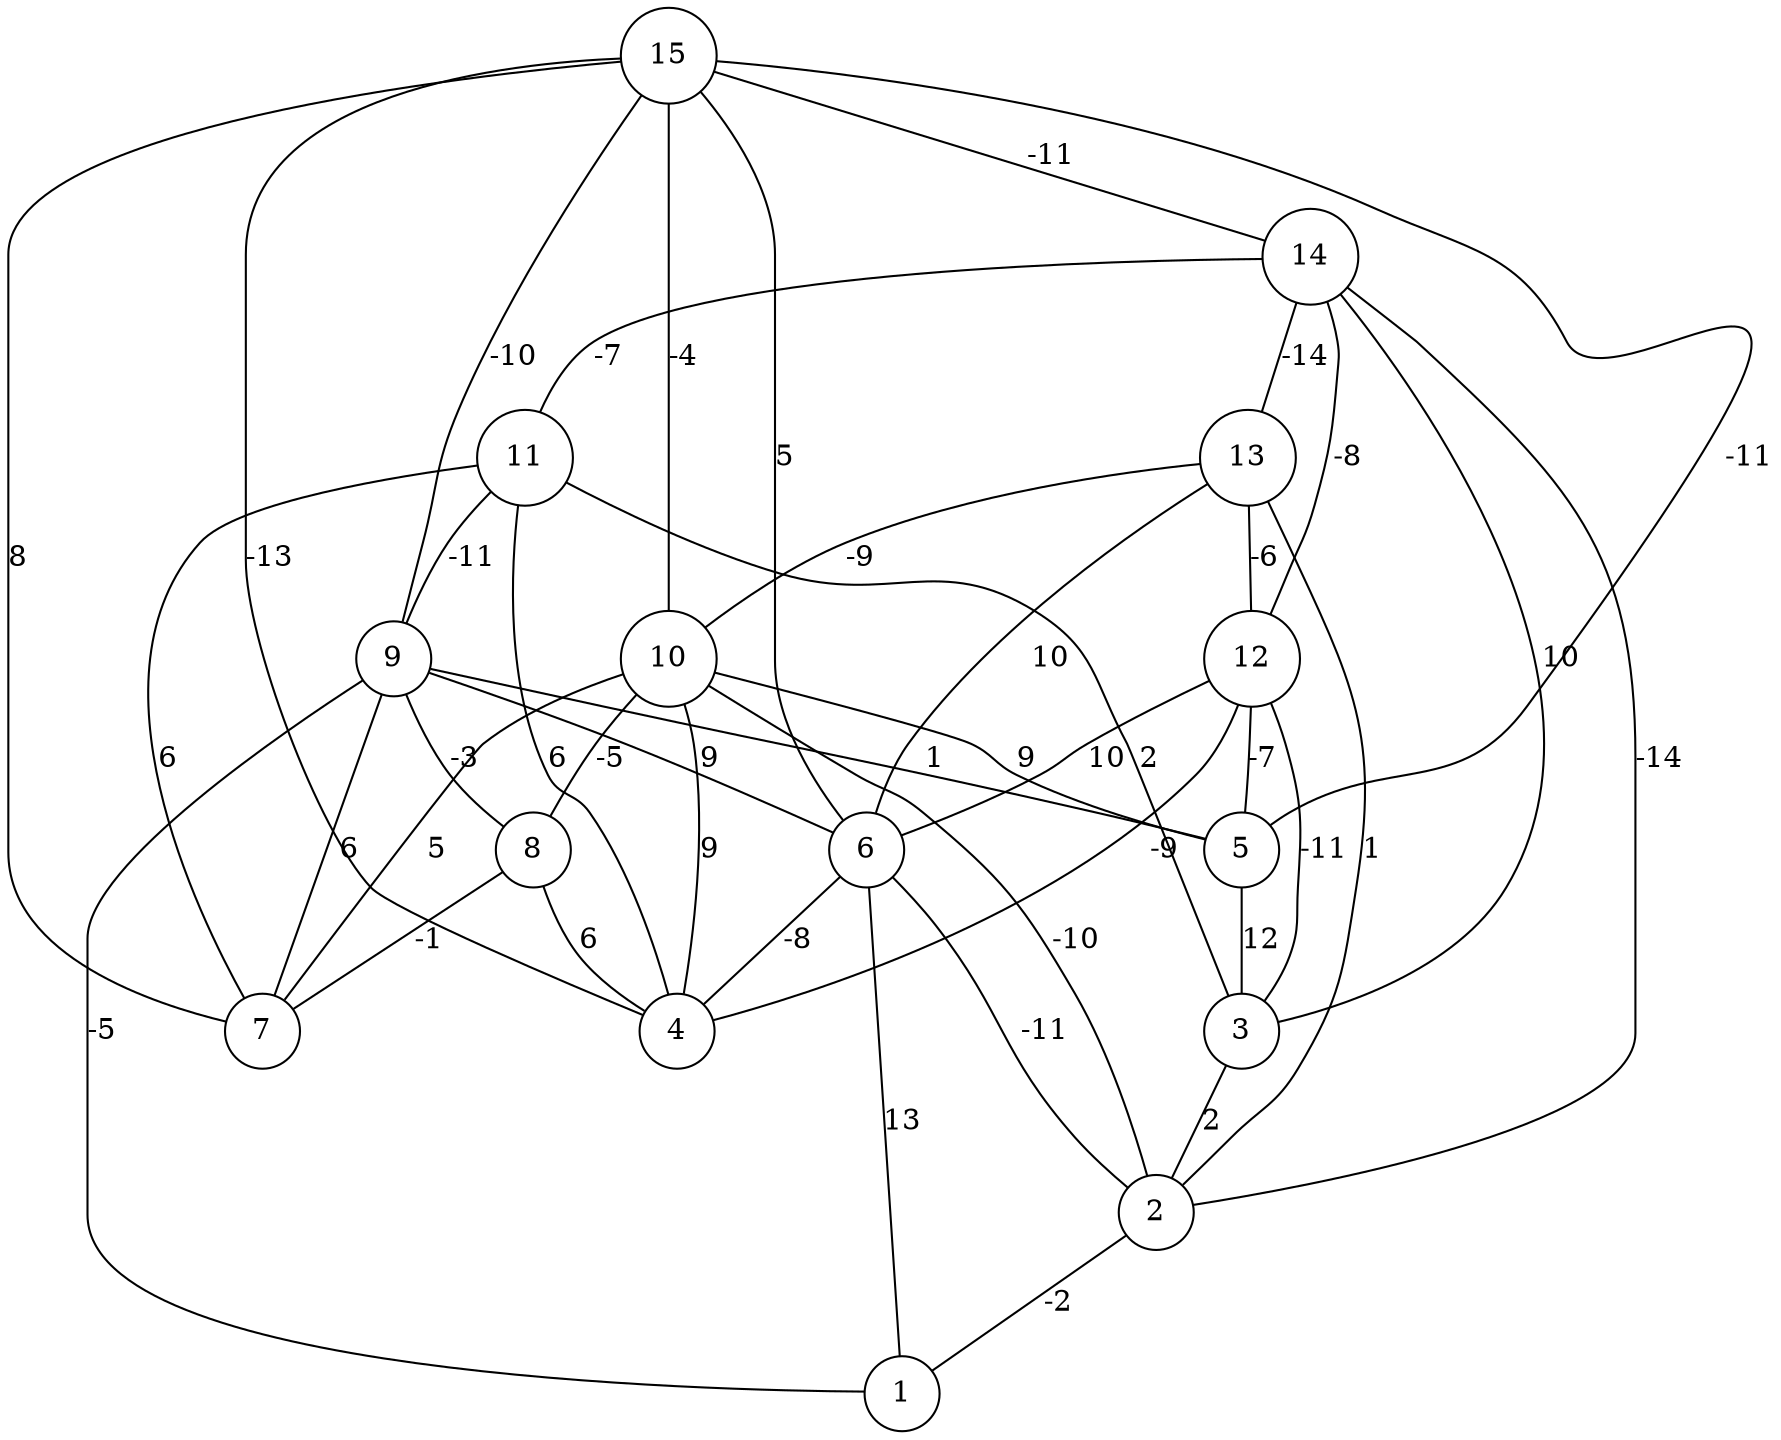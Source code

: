 graph { 
	 fontname="Helvetica,Arial,sans-serif" 
	 node [shape = circle]; 
	 15 -- 4 [label = "-13"];
	 15 -- 5 [label = "-11"];
	 15 -- 6 [label = "5"];
	 15 -- 7 [label = "8"];
	 15 -- 9 [label = "-10"];
	 15 -- 10 [label = "-4"];
	 15 -- 14 [label = "-11"];
	 14 -- 2 [label = "-14"];
	 14 -- 3 [label = "10"];
	 14 -- 11 [label = "-7"];
	 14 -- 12 [label = "-8"];
	 14 -- 13 [label = "-14"];
	 13 -- 2 [label = "1"];
	 13 -- 6 [label = "10"];
	 13 -- 10 [label = "-9"];
	 13 -- 12 [label = "-6"];
	 12 -- 3 [label = "-11"];
	 12 -- 4 [label = "-9"];
	 12 -- 5 [label = "-7"];
	 12 -- 6 [label = "10"];
	 11 -- 3 [label = "2"];
	 11 -- 4 [label = "6"];
	 11 -- 7 [label = "6"];
	 11 -- 9 [label = "-11"];
	 10 -- 2 [label = "-10"];
	 10 -- 4 [label = "9"];
	 10 -- 5 [label = "9"];
	 10 -- 7 [label = "5"];
	 10 -- 8 [label = "-5"];
	 9 -- 1 [label = "-5"];
	 9 -- 5 [label = "1"];
	 9 -- 6 [label = "9"];
	 9 -- 7 [label = "6"];
	 9 -- 8 [label = "-3"];
	 8 -- 4 [label = "6"];
	 8 -- 7 [label = "-1"];
	 6 -- 1 [label = "13"];
	 6 -- 2 [label = "-11"];
	 6 -- 4 [label = "-8"];
	 5 -- 3 [label = "12"];
	 3 -- 2 [label = "2"];
	 2 -- 1 [label = "-2"];
	 1;
	 2;
	 3;
	 4;
	 5;
	 6;
	 7;
	 8;
	 9;
	 10;
	 11;
	 12;
	 13;
	 14;
	 15;
}

